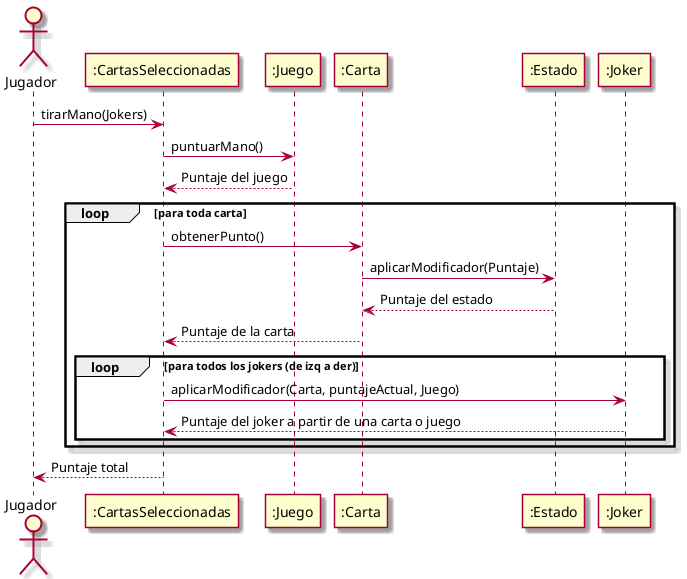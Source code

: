@startuml

skin rose

actor Jugador
Jugador -> ":CartasSeleccionadas" as CartasSeleccionadas :tirarMano(Jokers)
CartasSeleccionadas -> ":Juego" as Juego :puntuarMano()
CartasSeleccionadas <-- Juego :Puntaje del juego
loop para toda carta
CartasSeleccionadas -> ":Carta" as Carta :obtenerPunto()
Carta -> ":Estado" as Estado :aplicarModificador(Puntaje)
Carta  <-- Estado :Puntaje del estado
CartasSeleccionadas <-- Carta :Puntaje de la carta
loop para todos los jokers (de izq a der)
CartasSeleccionadas -> ":Joker" as Joker :aplicarModificador(Carta, puntajeActual, Juego)
CartasSeleccionadas <-- Joker :Puntaje del joker a partir de una carta o juego
end
end
Jugador <-- CartasSeleccionadas : Puntaje total

@enduml